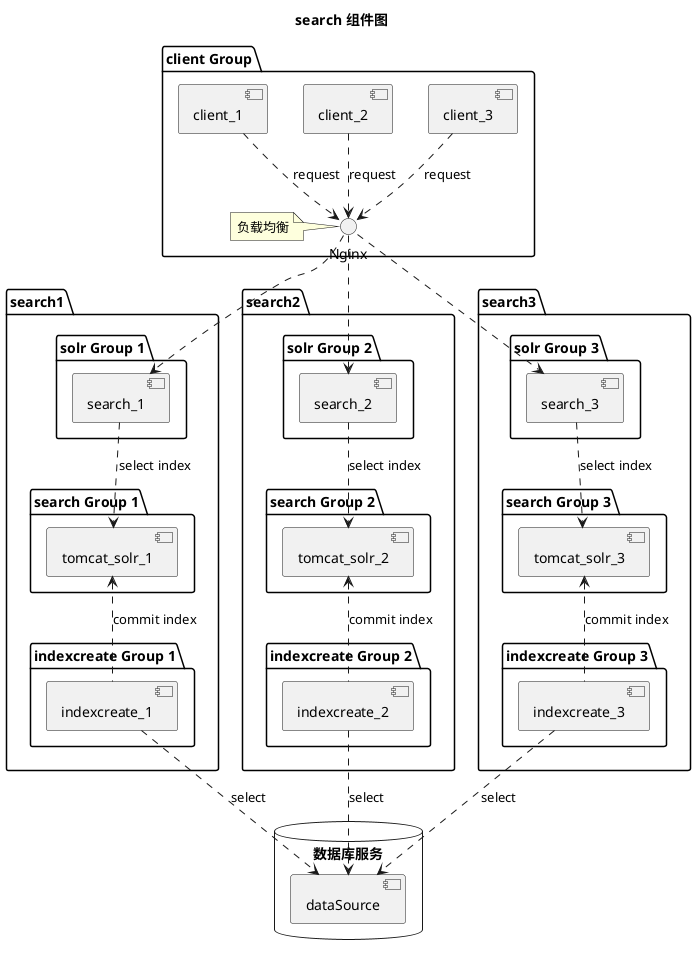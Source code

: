 @startuml
title
search 组件图
end title
database "数据库服务" {
 [dataSource]
}
package "search1" {
     package "indexcreate Group 1"{
         [indexcreate_1] ..> ()"dataSource" :select
     }
     package "search Group 1"{
         [tomcat_solr_1] <.. [indexcreate_1] :commit index
     }
     package "solr Group 1"{
         [search_1] ..> [tomcat_solr_1] :select index
     }
 }
 package "search2" {
     package "indexcreate Group 2"{
         [indexcreate_2] ..> ()"dataSource" :select
     }
     package "search Group 2"{
         [tomcat_solr_2] <.. [indexcreate_2] :commit index
     }
     package "solr Group 2"{
         [search_2] ..> [tomcat_solr_2] :select index
     }
 }
 package "search3" {
     package "indexcreate Group 3"{
         [indexcreate_3] ..> ()"dataSource" :select
     }
     package "search Group 3"{
         [tomcat_solr_3] <.. [indexcreate_3] :commit index
     }
     package "solr Group 3"{
         [search_3] ..> [tomcat_solr_3] :select index
     }
 }

package "client Group"{
    [client_3] ..> () Nginx:request
    [client_2] ..> () Nginx:request
    [client_1] ..> () Nginx:request
     note left of Nginx :负载均衡
    ()Nginx ..>[search_1]
    ()Nginx ..>[search_2]
    ()Nginx ..>[search_3]

}
@enduml